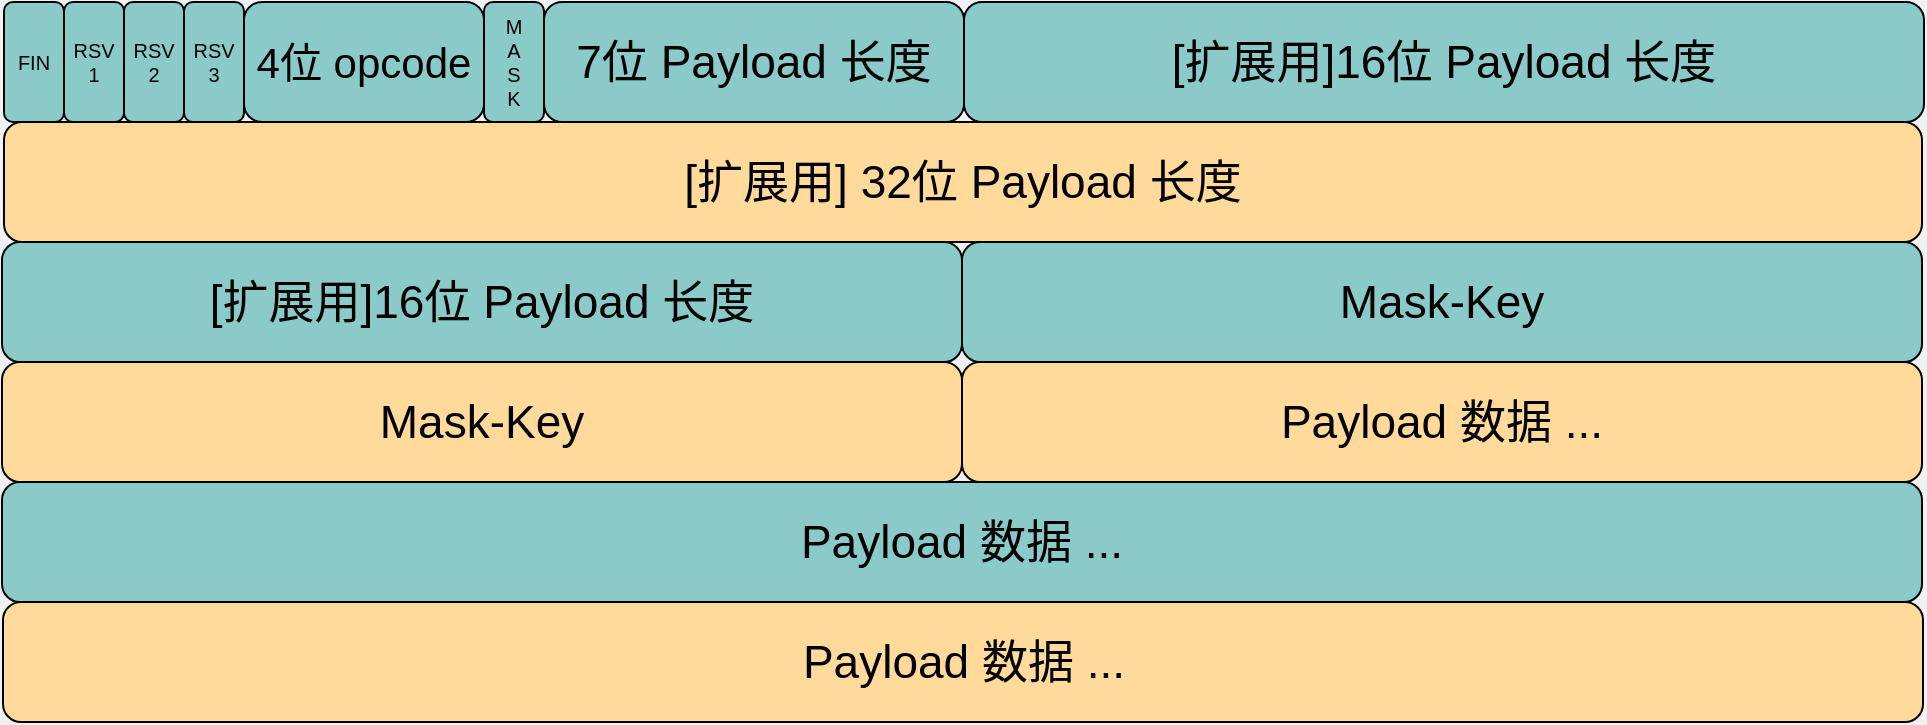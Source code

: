 <mxfile version="20.2.5" type="github">
  <diagram id="9fnjXT7nlAm7Ix4f8WDv" name="Page-1">
    <mxGraphModel dx="1349" dy="997" grid="0" gridSize="10" guides="1" tooltips="1" connect="1" arrows="1" fold="1" page="1" pageScale="1" pageWidth="600" pageHeight="500" background="#EFF1F3" math="0" shadow="0">
      <root>
        <mxCell id="0" />
        <mxCell id="1" parent="0" />
        <mxCell id="-xf_uFu9KCXf6jcXoVjT-4" value="&lt;span style=&quot;font-size: 23px;&quot;&gt;[扩展用] 32位&amp;nbsp;&lt;/span&gt;&lt;span style=&quot;font-size: 23px;&quot;&gt;Payload&lt;/span&gt;&lt;span style=&quot;font-size: 23px;&quot;&gt;&amp;nbsp;长度&lt;/span&gt;" style="rounded=1;whiteSpace=wrap;html=1;fontSize=23;fillColor=#FFDA9A;" parent="1" vertex="1">
          <mxGeometry x="128" y="130" width="959" height="60" as="geometry" />
        </mxCell>
        <mxCell id="2w_STrQbnYMXy_1h6nJT-1" value="FIN" style="rounded=1;whiteSpace=wrap;html=1;fontSize=10;fillColor=#8ACBCA;" parent="1" vertex="1">
          <mxGeometry x="128" y="70" width="30" height="60" as="geometry" />
        </mxCell>
        <mxCell id="2w_STrQbnYMXy_1h6nJT-2" value="RSV&lt;br&gt;1" style="rounded=1;whiteSpace=wrap;html=1;fontSize=10;fillColor=#8ACBCA;" parent="1" vertex="1">
          <mxGeometry x="158" y="70" width="30" height="60" as="geometry" />
        </mxCell>
        <mxCell id="2w_STrQbnYMXy_1h6nJT-3" value="RSV&lt;br&gt;2" style="rounded=1;whiteSpace=wrap;html=1;fontSize=10;fillColor=#8ACBCA;" parent="1" vertex="1">
          <mxGeometry x="188" y="70" width="30" height="60" as="geometry" />
        </mxCell>
        <mxCell id="2w_STrQbnYMXy_1h6nJT-4" value="RSV&lt;br&gt;3" style="rounded=1;whiteSpace=wrap;html=1;fontSize=10;fillColor=#8ACBCA;" parent="1" vertex="1">
          <mxGeometry x="218" y="70" width="30" height="60" as="geometry" />
        </mxCell>
        <mxCell id="2w_STrQbnYMXy_1h6nJT-5" value="&lt;font style=&quot;font-size: 21px;&quot;&gt;4位 opcode&lt;/font&gt;" style="rounded=1;whiteSpace=wrap;html=1;fontSize=10;fillColor=#8ACBCA;" parent="1" vertex="1">
          <mxGeometry x="248" y="70" width="120" height="60" as="geometry" />
        </mxCell>
        <mxCell id="2w_STrQbnYMXy_1h6nJT-6" value="M&lt;br&gt;A&lt;br&gt;S&lt;br&gt;K" style="rounded=1;whiteSpace=wrap;html=1;fontSize=10;fillColor=#8ACBCA;" parent="1" vertex="1">
          <mxGeometry x="368" y="70" width="30" height="60" as="geometry" />
        </mxCell>
        <mxCell id="2w_STrQbnYMXy_1h6nJT-7" value="&lt;font style=&quot;font-size: 23px;&quot;&gt;7位 Payload 长度&lt;/font&gt;" style="rounded=1;whiteSpace=wrap;html=1;fontSize=10;fillColor=#8ACBCA;" parent="1" vertex="1">
          <mxGeometry x="398" y="70" width="210" height="60" as="geometry" />
        </mxCell>
        <mxCell id="2w_STrQbnYMXy_1h6nJT-8" value="&lt;font style=&quot;font-size: 23px;&quot;&gt;[扩展用]16位 Payload&amp;nbsp;长度&lt;/font&gt;" style="rounded=1;whiteSpace=wrap;html=1;fontSize=10;fillColor=#8ACBCA;" parent="1" vertex="1">
          <mxGeometry x="608" y="70" width="480" height="60" as="geometry" />
        </mxCell>
        <mxCell id="2w_STrQbnYMXy_1h6nJT-9" value="Mask-Key" style="rounded=1;whiteSpace=wrap;html=1;fontSize=23;fillColor=#8ACBCA;" parent="1" vertex="1">
          <mxGeometry x="607" y="190" width="480" height="60" as="geometry" />
        </mxCell>
        <mxCell id="2w_STrQbnYMXy_1h6nJT-10" value="&lt;span style=&quot;font-size: 23px;&quot;&gt;[扩展用]16位&amp;nbsp;&lt;/span&gt;&lt;span style=&quot;font-size: 23px;&quot;&gt;Payload&lt;/span&gt;&lt;span style=&quot;font-size: 23px;&quot;&gt;&amp;nbsp;长度&lt;/span&gt;" style="rounded=1;whiteSpace=wrap;html=1;fontSize=23;fillColor=#8ACBCA;" parent="1" vertex="1">
          <mxGeometry x="127" y="190" width="480" height="60" as="geometry" />
        </mxCell>
        <mxCell id="2w_STrQbnYMXy_1h6nJT-11" value="Payload 数据&amp;nbsp;..." style="rounded=1;whiteSpace=wrap;html=1;fontSize=23;fillColor=#FFDA9A;" parent="1" vertex="1">
          <mxGeometry x="607" y="250" width="480" height="60" as="geometry" />
        </mxCell>
        <mxCell id="2w_STrQbnYMXy_1h6nJT-12" value="Mask-Key" style="rounded=1;whiteSpace=wrap;html=1;fontSize=23;fillColor=#FFDA9A;" parent="1" vertex="1">
          <mxGeometry x="127" y="250" width="480" height="60" as="geometry" />
        </mxCell>
        <mxCell id="2w_STrQbnYMXy_1h6nJT-13" value="Payload 数据 ..." style="rounded=1;whiteSpace=wrap;html=1;fontSize=23;fillColor=#8ACBCA;" parent="1" vertex="1">
          <mxGeometry x="127" y="310" width="960" height="60" as="geometry" />
        </mxCell>
        <mxCell id="2w_STrQbnYMXy_1h6nJT-14" value="Payload 数据 ..." style="rounded=1;whiteSpace=wrap;html=1;fontSize=23;fillColor=#FFDA9A;" parent="1" vertex="1">
          <mxGeometry x="127.5" y="370" width="960" height="60" as="geometry" />
        </mxCell>
      </root>
    </mxGraphModel>
  </diagram>
</mxfile>
